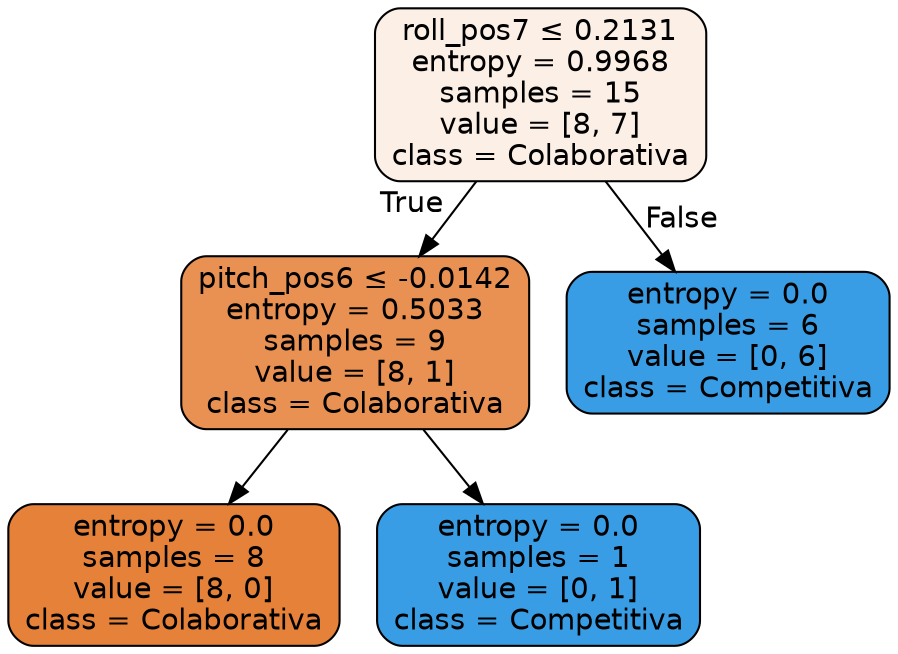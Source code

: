 digraph Tree {
node [shape=box, style="filled, rounded", color="black", fontname=helvetica] ;
edge [fontname=helvetica] ;
0 [label=<roll_pos7 &le; 0.2131<br/>entropy = 0.9968<br/>samples = 15<br/>value = [8, 7]<br/>class = Colaborativa>, fillcolor="#e5813920"] ;
1 [label=<pitch_pos6 &le; -0.0142<br/>entropy = 0.5033<br/>samples = 9<br/>value = [8, 1]<br/>class = Colaborativa>, fillcolor="#e58139df"] ;
0 -> 1 [labeldistance=2.5, labelangle=45, headlabel="True"] ;
2 [label=<entropy = 0.0<br/>samples = 8<br/>value = [8, 0]<br/>class = Colaborativa>, fillcolor="#e58139ff"] ;
1 -> 2 ;
3 [label=<entropy = 0.0<br/>samples = 1<br/>value = [0, 1]<br/>class = Competitiva>, fillcolor="#399de5ff"] ;
1 -> 3 ;
4 [label=<entropy = 0.0<br/>samples = 6<br/>value = [0, 6]<br/>class = Competitiva>, fillcolor="#399de5ff"] ;
0 -> 4 [labeldistance=2.5, labelangle=-45, headlabel="False"] ;
}